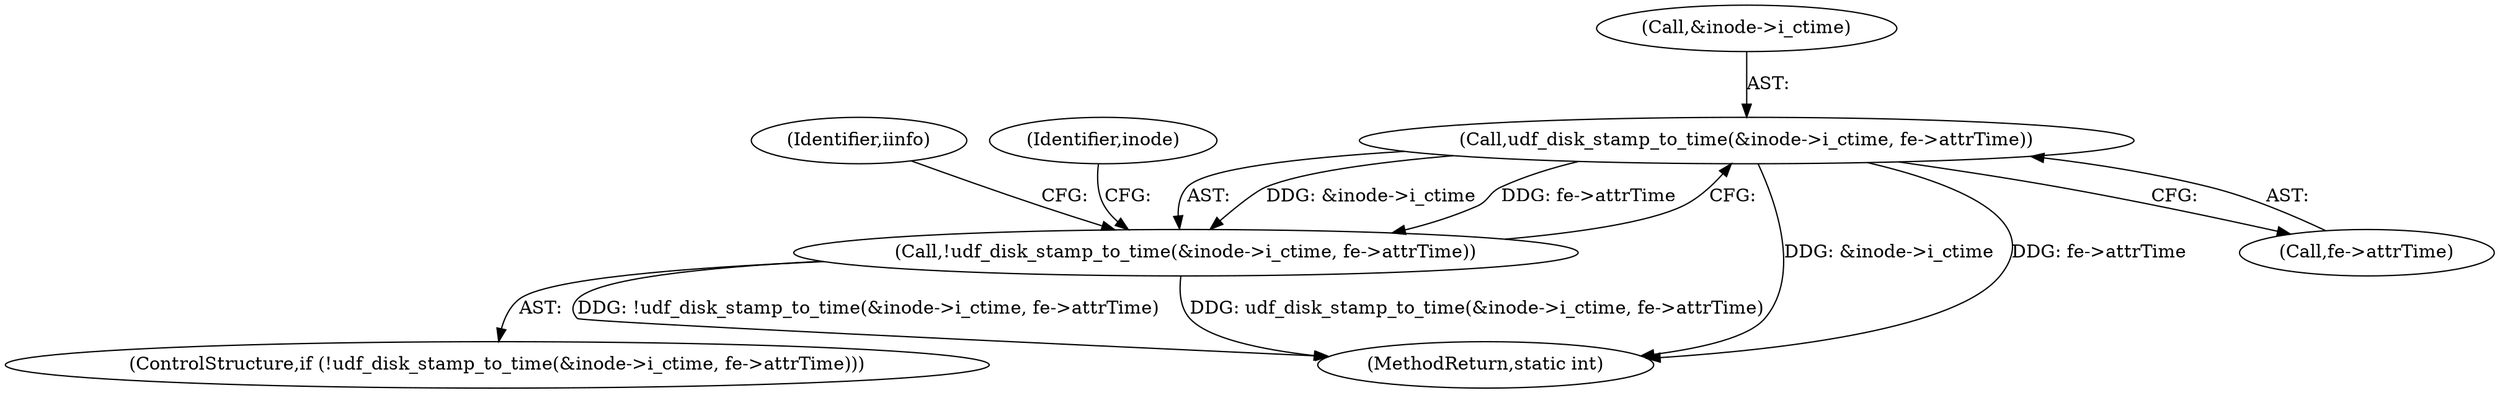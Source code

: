 digraph "0_linux_23b133bdc452aa441fcb9b82cbf6dd05cfd342d0@pointer" {
"1000806" [label="(Call,udf_disk_stamp_to_time(&inode->i_ctime, fe->attrTime))"];
"1000805" [label="(Call,!udf_disk_stamp_to_time(&inode->i_ctime, fe->attrTime))"];
"1000823" [label="(Identifier,iinfo)"];
"1000816" [label="(Identifier,inode)"];
"1000807" [label="(Call,&inode->i_ctime)"];
"1000805" [label="(Call,!udf_disk_stamp_to_time(&inode->i_ctime, fe->attrTime))"];
"1000804" [label="(ControlStructure,if (!udf_disk_stamp_to_time(&inode->i_ctime, fe->attrTime)))"];
"1001231" [label="(MethodReturn,static int)"];
"1000811" [label="(Call,fe->attrTime)"];
"1000806" [label="(Call,udf_disk_stamp_to_time(&inode->i_ctime, fe->attrTime))"];
"1000806" -> "1000805"  [label="AST: "];
"1000806" -> "1000811"  [label="CFG: "];
"1000807" -> "1000806"  [label="AST: "];
"1000811" -> "1000806"  [label="AST: "];
"1000805" -> "1000806"  [label="CFG: "];
"1000806" -> "1001231"  [label="DDG: &inode->i_ctime"];
"1000806" -> "1001231"  [label="DDG: fe->attrTime"];
"1000806" -> "1000805"  [label="DDG: &inode->i_ctime"];
"1000806" -> "1000805"  [label="DDG: fe->attrTime"];
"1000805" -> "1000804"  [label="AST: "];
"1000816" -> "1000805"  [label="CFG: "];
"1000823" -> "1000805"  [label="CFG: "];
"1000805" -> "1001231"  [label="DDG: !udf_disk_stamp_to_time(&inode->i_ctime, fe->attrTime)"];
"1000805" -> "1001231"  [label="DDG: udf_disk_stamp_to_time(&inode->i_ctime, fe->attrTime)"];
}
